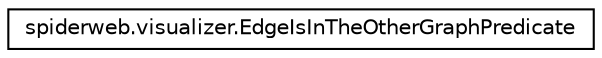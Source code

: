 digraph G
{
  edge [fontname="Helvetica",fontsize="10",labelfontname="Helvetica",labelfontsize="10"];
  node [fontname="Helvetica",fontsize="10",shape=record];
  rankdir=LR;
  Node1 [label="spiderweb.visualizer.EdgeIsInTheOtherGraphPredicate",height=0.2,width=0.4,color="black", fillcolor="white", style="filled",URL="$classspiderweb_1_1visualizer_1_1_edge_is_in_the_other_graph_predicate.html"];
}
